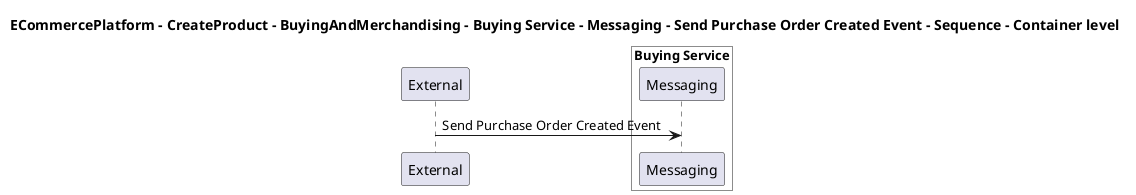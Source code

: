 @startuml

title ECommercePlatform - CreateProduct - BuyingAndMerchandising - Buying Service - Messaging - Send Purchase Order Created Event - Sequence - Container level

participant "External" as C4InterFlow.SoftwareSystems.ExternalSystem

box "Buying Service" #White
    participant "Messaging" as ECommercePlatform.CreateProduct.BuyingAndMerchandising.SoftwareSystems.BuyingService.Containers.Messaging
end box


C4InterFlow.SoftwareSystems.ExternalSystem -> ECommercePlatform.CreateProduct.BuyingAndMerchandising.SoftwareSystems.BuyingService.Containers.Messaging : Send Purchase Order Created Event


@enduml
